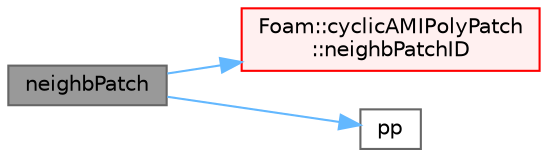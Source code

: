 digraph "neighbPatch"
{
 // LATEX_PDF_SIZE
  bgcolor="transparent";
  edge [fontname=Helvetica,fontsize=10,labelfontname=Helvetica,labelfontsize=10];
  node [fontname=Helvetica,fontsize=10,shape=box,height=0.2,width=0.4];
  rankdir="LR";
  Node1 [id="Node000001",label="neighbPatch",height=0.2,width=0.4,color="gray40", fillcolor="grey60", style="filled", fontcolor="black",tooltip=" "];
  Node1 -> Node2 [id="edge1_Node000001_Node000002",color="steelblue1",style="solid",tooltip=" "];
  Node2 [id="Node000002",label="Foam::cyclicAMIPolyPatch\l::neighbPatchID",height=0.2,width=0.4,color="red", fillcolor="#FFF0F0", style="filled",URL="$classFoam_1_1cyclicAMIPolyPatch.html#afc2149e80f0785ace675c205b80eb6bc",tooltip=" "];
  Node1 -> Node10 [id="edge2_Node000001_Node000010",color="steelblue1",style="solid",tooltip=" "];
  Node10 [id="Node000010",label="pp",height=0.2,width=0.4,color="grey40", fillcolor="white", style="filled",URL="$checkPatchTopology_8H.html#a62bd17b324c5b9481f03d4b6d6e09f88",tooltip=" "];
}
